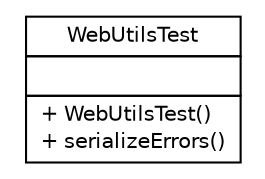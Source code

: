 #!/usr/local/bin/dot
#
# Class diagram 
# Generated by UMLGraph version 5.1 (http://www.umlgraph.org/)
#

digraph G {
	edge [fontname="Helvetica",fontsize=10,labelfontname="Helvetica",labelfontsize=10];
	node [fontname="Helvetica",fontsize=10,shape=plaintext];
	nodesep=0.25;
	ranksep=0.5;
	// net.sereneproject.collector.web.utils.WebUtilsTest
	c17 [label=<<table title="net.sereneproject.collector.web.utils.WebUtilsTest" border="0" cellborder="1" cellspacing="0" cellpadding="2" port="p" href="./WebUtilsTest.html">
		<tr><td><table border="0" cellspacing="0" cellpadding="1">
<tr><td align="center" balign="center"> WebUtilsTest </td></tr>
		</table></td></tr>
		<tr><td><table border="0" cellspacing="0" cellpadding="1">
<tr><td align="left" balign="left">  </td></tr>
		</table></td></tr>
		<tr><td><table border="0" cellspacing="0" cellpadding="1">
<tr><td align="left" balign="left"> + WebUtilsTest() </td></tr>
<tr><td align="left" balign="left"> + serializeErrors() </td></tr>
		</table></td></tr>
		</table>>, fontname="Helvetica", fontcolor="black", fontsize=10.0];
}

